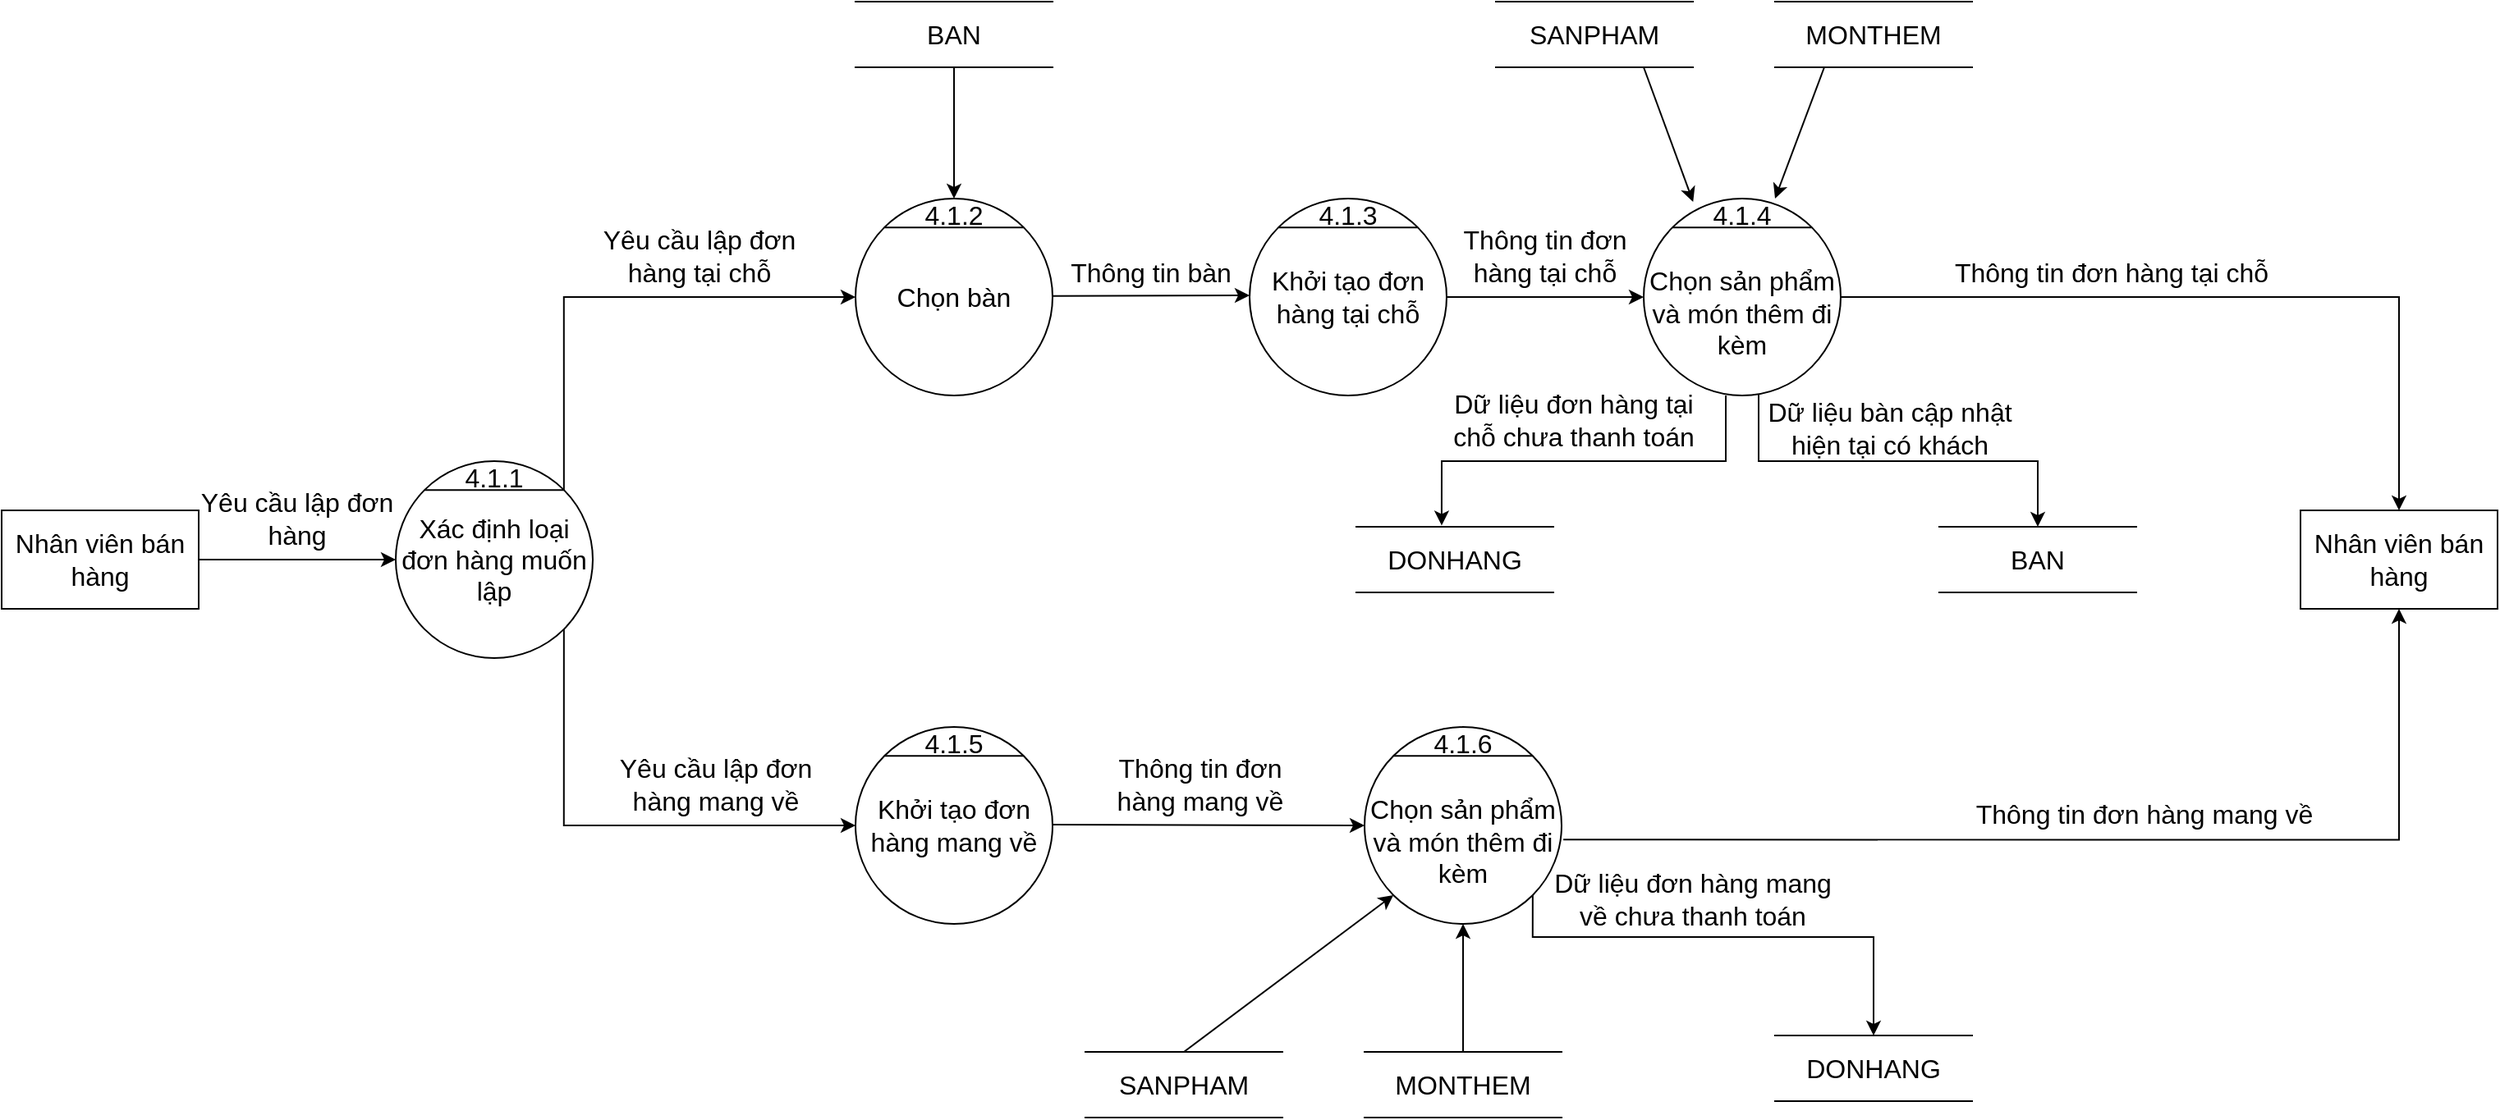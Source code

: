 <mxfile version="16.4.11" type="device"><diagram id="r7d7az37Ca1UuhSIRpS6" name="Page-1"><mxGraphModel dx="2580" dy="1068" grid="1" gridSize="10" guides="1" tooltips="1" connect="1" arrows="1" fold="1" page="1" pageScale="1" pageWidth="850" pageHeight="1100" math="0" shadow="0"><root><mxCell id="0"/><mxCell id="1" parent="0"/><mxCell id="aVuV3VAq3IfDHSAjyxm4-2" value="Chọn bàn" style="ellipse;whiteSpace=wrap;html=1;aspect=fixed;fontSize=16;" parent="1" vertex="1"><mxGeometry x="120" y="240" width="120" height="120" as="geometry"/></mxCell><mxCell id="aVuV3VAq3IfDHSAjyxm4-3" value="" style="endArrow=none;html=1;rounded=0;exitX=0;exitY=0;exitDx=0;exitDy=0;entryX=1;entryY=0;entryDx=0;entryDy=0;fontSize=16;" parent="1" source="aVuV3VAq3IfDHSAjyxm4-2" target="aVuV3VAq3IfDHSAjyxm4-2" edge="1"><mxGeometry width="50" height="50" relative="1" as="geometry"><mxPoint x="400" y="280" as="sourcePoint"/><mxPoint x="450" y="230" as="targetPoint"/></mxGeometry></mxCell><mxCell id="aVuV3VAq3IfDHSAjyxm4-4" value="4.1.2" style="text;html=1;strokeColor=none;fillColor=none;align=center;verticalAlign=middle;whiteSpace=wrap;rounded=0;fontSize=16;" parent="1" vertex="1"><mxGeometry x="160" y="240" width="40" height="20" as="geometry"/></mxCell><mxCell id="aVuV3VAq3IfDHSAjyxm4-5" value="Nhân viên bán hàng" style="rounded=0;whiteSpace=wrap;html=1;fontSize=16;" parent="1" vertex="1"><mxGeometry x="-400" y="430" width="120" height="60" as="geometry"/></mxCell><mxCell id="aVuV3VAq3IfDHSAjyxm4-6" value="Yêu cầu lập đơn hàng tại chỗ" style="text;html=1;strokeColor=none;fillColor=none;align=center;verticalAlign=middle;whiteSpace=wrap;rounded=0;fontSize=16;" parent="1" vertex="1"><mxGeometry x="-40" y="260" width="130" height="30" as="geometry"/></mxCell><mxCell id="aVuV3VAq3IfDHSAjyxm4-32" value="" style="endArrow=classic;html=1;rounded=0;exitX=1;exitY=0.5;exitDx=0;exitDy=0;" parent="1" edge="1"><mxGeometry width="50" height="50" relative="1" as="geometry"><mxPoint x="240" y="299.41" as="sourcePoint"/><mxPoint x="360" y="299" as="targetPoint"/></mxGeometry></mxCell><mxCell id="aVuV3VAq3IfDHSAjyxm4-34" value="Khởi tạo đơn hàng tại chỗ" style="ellipse;whiteSpace=wrap;html=1;aspect=fixed;fontSize=16;" parent="1" vertex="1"><mxGeometry x="360" y="240" width="120" height="120" as="geometry"/></mxCell><mxCell id="aVuV3VAq3IfDHSAjyxm4-35" value="" style="endArrow=none;html=1;rounded=0;exitX=0;exitY=0;exitDx=0;exitDy=0;entryX=1;entryY=0;entryDx=0;entryDy=0;fontSize=16;" parent="1" source="aVuV3VAq3IfDHSAjyxm4-34" target="aVuV3VAq3IfDHSAjyxm4-34" edge="1"><mxGeometry width="50" height="50" relative="1" as="geometry"><mxPoint x="580" y="280" as="sourcePoint"/><mxPoint x="630" y="230" as="targetPoint"/></mxGeometry></mxCell><mxCell id="aVuV3VAq3IfDHSAjyxm4-36" value="4.1.3" style="text;html=1;strokeColor=none;fillColor=none;align=center;verticalAlign=middle;whiteSpace=wrap;rounded=0;fontSize=16;" parent="1" vertex="1"><mxGeometry x="400" y="240" width="40" height="20" as="geometry"/></mxCell><mxCell id="aVuV3VAq3IfDHSAjyxm4-37" value="&lt;font style=&quot;font-size: 16px&quot;&gt;Thông tin bàn&lt;/font&gt;" style="text;html=1;strokeColor=none;fillColor=none;align=center;verticalAlign=middle;whiteSpace=wrap;rounded=0;" parent="1" vertex="1"><mxGeometry x="250" y="270" width="100" height="30" as="geometry"/></mxCell><mxCell id="aVuV3VAq3IfDHSAjyxm4-43" value="&lt;span style=&quot;font-size: 16px&quot;&gt;Thông tin đơn hàng tại chỗ&lt;/span&gt;" style="text;html=1;strokeColor=none;fillColor=none;align=center;verticalAlign=middle;whiteSpace=wrap;rounded=0;" parent="1" vertex="1"><mxGeometry x="475" y="260" width="130" height="30" as="geometry"/></mxCell><mxCell id="aVuV3VAq3IfDHSAjyxm4-46" value="&lt;br&gt;Chọn sản phẩm và món thêm đi kèm" style="ellipse;whiteSpace=wrap;html=1;aspect=fixed;fontSize=16;" parent="1" vertex="1"><mxGeometry x="600" y="240" width="120" height="120" as="geometry"/></mxCell><mxCell id="aVuV3VAq3IfDHSAjyxm4-47" value="" style="endArrow=none;html=1;rounded=0;exitX=0;exitY=0;exitDx=0;exitDy=0;entryX=1;entryY=0;entryDx=0;entryDy=0;fontSize=16;" parent="1" source="aVuV3VAq3IfDHSAjyxm4-46" target="aVuV3VAq3IfDHSAjyxm4-46" edge="1"><mxGeometry width="50" height="50" relative="1" as="geometry"><mxPoint x="645" y="470" as="sourcePoint"/><mxPoint x="695" y="420" as="targetPoint"/></mxGeometry></mxCell><mxCell id="aVuV3VAq3IfDHSAjyxm4-48" value="4.1.4" style="text;html=1;strokeColor=none;fillColor=none;align=center;verticalAlign=middle;whiteSpace=wrap;rounded=0;fontSize=16;" parent="1" vertex="1"><mxGeometry x="640" y="240" width="40" height="20" as="geometry"/></mxCell><mxCell id="aVuV3VAq3IfDHSAjyxm4-51" value="MONTHEM" style="shape=partialRectangle;whiteSpace=wrap;html=1;left=0;right=0;fillColor=none;fontSize=16;" parent="1" vertex="1"><mxGeometry x="680" y="120" width="120" height="40" as="geometry"/></mxCell><mxCell id="aVuV3VAq3IfDHSAjyxm4-53" value="DONHANG" style="shape=partialRectangle;whiteSpace=wrap;html=1;left=0;right=0;fillColor=none;fontSize=16;" parent="1" vertex="1"><mxGeometry x="425" y="440" width="120" height="40" as="geometry"/></mxCell><mxCell id="aVuV3VAq3IfDHSAjyxm4-54" value="BAN" style="shape=partialRectangle;whiteSpace=wrap;html=1;left=0;right=0;fillColor=none;fontSize=16;" parent="1" vertex="1"><mxGeometry x="120" y="120" width="120" height="40" as="geometry"/></mxCell><mxCell id="aVuV3VAq3IfDHSAjyxm4-55" value="" style="endArrow=classic;html=1;rounded=0;fontSize=16;exitX=0.5;exitY=1;exitDx=0;exitDy=0;entryX=0.5;entryY=0;entryDx=0;entryDy=0;" parent="1" source="aVuV3VAq3IfDHSAjyxm4-54" target="aVuV3VAq3IfDHSAjyxm4-4" edge="1"><mxGeometry width="50" height="50" relative="1" as="geometry"><mxPoint x="490" y="390" as="sourcePoint"/><mxPoint x="540" y="340" as="targetPoint"/></mxGeometry></mxCell><mxCell id="aVuV3VAq3IfDHSAjyxm4-57" value="&lt;span style=&quot;font-size: 16px&quot;&gt;Dữ liệu đơn hàng tại chỗ chưa thanh toán&lt;/span&gt;" style="text;html=1;strokeColor=none;fillColor=none;align=center;verticalAlign=middle;whiteSpace=wrap;rounded=0;" parent="1" vertex="1"><mxGeometry x="475" y="360" width="165" height="30" as="geometry"/></mxCell><mxCell id="aVuV3VAq3IfDHSAjyxm4-58" value="BAN" style="shape=partialRectangle;whiteSpace=wrap;html=1;left=0;right=0;fillColor=none;fontSize=16;" parent="1" vertex="1"><mxGeometry x="780" y="440" width="120" height="40" as="geometry"/></mxCell><mxCell id="aVuV3VAq3IfDHSAjyxm4-60" value="&lt;span style=&quot;font-size: 16px&quot;&gt;Dữ liệu bàn cập nhật hiện tại có khách&lt;/span&gt;" style="text;html=1;strokeColor=none;fillColor=none;align=center;verticalAlign=middle;whiteSpace=wrap;rounded=0;" parent="1" vertex="1"><mxGeometry x="660" y="365" width="180" height="30" as="geometry"/></mxCell><mxCell id="aVuV3VAq3IfDHSAjyxm4-61" value="" style="endArrow=classic;html=1;rounded=0;fontSize=16;exitX=0.25;exitY=1;exitDx=0;exitDy=0;entryX=1;entryY=0;entryDx=0;entryDy=0;" parent="1" source="aVuV3VAq3IfDHSAjyxm4-51" target="aVuV3VAq3IfDHSAjyxm4-48" edge="1"><mxGeometry width="50" height="50" relative="1" as="geometry"><mxPoint x="490" y="240" as="sourcePoint"/><mxPoint x="540" y="190" as="targetPoint"/></mxGeometry></mxCell><mxCell id="aVuV3VAq3IfDHSAjyxm4-62" value="SANPHAM" style="shape=partialRectangle;whiteSpace=wrap;html=1;left=0;right=0;fillColor=none;fontSize=16;" parent="1" vertex="1"><mxGeometry x="510" y="120" width="120" height="40" as="geometry"/></mxCell><mxCell id="aVuV3VAq3IfDHSAjyxm4-63" value="" style="endArrow=classic;html=1;rounded=0;fontSize=16;entryX=0.251;entryY=0.017;entryDx=0;entryDy=0;exitX=0.75;exitY=1;exitDx=0;exitDy=0;entryPerimeter=0;" parent="1" source="aVuV3VAq3IfDHSAjyxm4-62" target="aVuV3VAq3IfDHSAjyxm4-46" edge="1"><mxGeometry width="50" height="50" relative="1" as="geometry"><mxPoint x="499" y="190" as="sourcePoint"/><mxPoint x="499.41" y="270" as="targetPoint"/></mxGeometry></mxCell><mxCell id="aVuV3VAq3IfDHSAjyxm4-66" value="Thông tin đơn hàng tại chỗ" style="text;html=1;strokeColor=none;fillColor=none;align=center;verticalAlign=middle;whiteSpace=wrap;rounded=0;fontSize=16;" parent="1" vertex="1"><mxGeometry x="770" y="270" width="230" height="30" as="geometry"/></mxCell><mxCell id="sOpwKPmYSorU2GCtA5Bh-1" value="Xác định loại đơn hàng muốn lập" style="ellipse;whiteSpace=wrap;html=1;aspect=fixed;fontSize=16;" vertex="1" parent="1"><mxGeometry x="-160" y="400" width="120" height="120" as="geometry"/></mxCell><mxCell id="sOpwKPmYSorU2GCtA5Bh-2" value="" style="endArrow=none;html=1;rounded=0;exitX=0;exitY=0;exitDx=0;exitDy=0;entryX=1;entryY=0;entryDx=0;entryDy=0;fontSize=16;" edge="1" parent="1" source="sOpwKPmYSorU2GCtA5Bh-1" target="sOpwKPmYSorU2GCtA5Bh-1"><mxGeometry width="50" height="50" relative="1" as="geometry"><mxPoint x="120" y="440" as="sourcePoint"/><mxPoint x="170" y="390" as="targetPoint"/></mxGeometry></mxCell><mxCell id="sOpwKPmYSorU2GCtA5Bh-3" value="4.1.1" style="text;html=1;strokeColor=none;fillColor=none;align=center;verticalAlign=middle;whiteSpace=wrap;rounded=0;fontSize=16;" vertex="1" parent="1"><mxGeometry x="-120" y="400" width="40" height="20" as="geometry"/></mxCell><mxCell id="sOpwKPmYSorU2GCtA5Bh-4" value="" style="endArrow=classic;html=1;rounded=0;exitX=1;exitY=0.5;exitDx=0;exitDy=0;entryX=0;entryY=0.5;entryDx=0;entryDy=0;" edge="1" parent="1" source="aVuV3VAq3IfDHSAjyxm4-5" target="sOpwKPmYSorU2GCtA5Bh-1"><mxGeometry width="50" height="50" relative="1" as="geometry"><mxPoint x="50" y="540" as="sourcePoint"/><mxPoint x="100" y="490" as="targetPoint"/></mxGeometry></mxCell><mxCell id="sOpwKPmYSorU2GCtA5Bh-5" value="Yêu cầu lập đơn hàng" style="text;html=1;strokeColor=none;fillColor=none;align=center;verticalAlign=middle;whiteSpace=wrap;rounded=0;fontSize=16;" vertex="1" parent="1"><mxGeometry x="-280" y="420" width="120" height="30" as="geometry"/></mxCell><mxCell id="sOpwKPmYSorU2GCtA5Bh-6" value="" style="edgeStyle=segmentEdgeStyle;endArrow=classic;html=1;rounded=0;exitX=1;exitY=0;exitDx=0;exitDy=0;entryX=0;entryY=0.5;entryDx=0;entryDy=0;" edge="1" parent="1" source="sOpwKPmYSorU2GCtA5Bh-1" target="aVuV3VAq3IfDHSAjyxm4-2"><mxGeometry width="50" height="50" relative="1" as="geometry"><mxPoint x="50" y="540" as="sourcePoint"/><mxPoint x="100" y="490" as="targetPoint"/><Array as="points"><mxPoint x="-58" y="300"/></Array></mxGeometry></mxCell><mxCell id="sOpwKPmYSorU2GCtA5Bh-7" value="" style="endArrow=classic;html=1;rounded=0;exitX=1;exitY=0.5;exitDx=0;exitDy=0;" edge="1" parent="1" source="aVuV3VAq3IfDHSAjyxm4-34"><mxGeometry width="50" height="50" relative="1" as="geometry"><mxPoint x="320" y="360" as="sourcePoint"/><mxPoint x="600" y="300" as="targetPoint"/></mxGeometry></mxCell><mxCell id="sOpwKPmYSorU2GCtA5Bh-8" value="" style="edgeStyle=segmentEdgeStyle;endArrow=classic;html=1;rounded=0;entryX=0.433;entryY=-0.02;entryDx=0;entryDy=0;entryPerimeter=0;" edge="1" parent="1" target="aVuV3VAq3IfDHSAjyxm4-53"><mxGeometry width="50" height="50" relative="1" as="geometry"><mxPoint x="650" y="360" as="sourcePoint"/><mxPoint x="370" y="410" as="targetPoint"/><Array as="points"><mxPoint x="650" y="360"/><mxPoint x="650" y="400"/><mxPoint x="477" y="400"/></Array></mxGeometry></mxCell><mxCell id="sOpwKPmYSorU2GCtA5Bh-9" value="" style="edgeStyle=segmentEdgeStyle;endArrow=classic;html=1;rounded=0;entryX=0.5;entryY=0;entryDx=0;entryDy=0;" edge="1" parent="1" source="aVuV3VAq3IfDHSAjyxm4-46" target="aVuV3VAq3IfDHSAjyxm4-58"><mxGeometry width="50" height="50" relative="1" as="geometry"><mxPoint x="320" y="460" as="sourcePoint"/><mxPoint x="370" y="410" as="targetPoint"/><Array as="points"><mxPoint x="670" y="400"/><mxPoint x="840" y="400"/></Array></mxGeometry></mxCell><mxCell id="sOpwKPmYSorU2GCtA5Bh-10" value="Nhân viên bán hàng" style="rounded=0;whiteSpace=wrap;html=1;fontSize=16;" vertex="1" parent="1"><mxGeometry x="1000" y="430" width="120" height="60" as="geometry"/></mxCell><mxCell id="sOpwKPmYSorU2GCtA5Bh-11" value="" style="edgeStyle=segmentEdgeStyle;endArrow=classic;html=1;rounded=0;exitX=1;exitY=0.5;exitDx=0;exitDy=0;entryX=0.5;entryY=0;entryDx=0;entryDy=0;" edge="1" parent="1" source="aVuV3VAq3IfDHSAjyxm4-46" target="sOpwKPmYSorU2GCtA5Bh-10"><mxGeometry width="50" height="50" relative="1" as="geometry"><mxPoint x="390" y="570" as="sourcePoint"/><mxPoint x="440" y="520" as="targetPoint"/></mxGeometry></mxCell><mxCell id="sOpwKPmYSorU2GCtA5Bh-34" value="Khởi tạo đơn hàng mang về" style="ellipse;whiteSpace=wrap;html=1;aspect=fixed;fontSize=16;" vertex="1" parent="1"><mxGeometry x="120" y="562.04" width="120" height="120" as="geometry"/></mxCell><mxCell id="sOpwKPmYSorU2GCtA5Bh-35" value="" style="endArrow=none;html=1;rounded=0;exitX=0;exitY=0;exitDx=0;exitDy=0;entryX=1;entryY=0;entryDx=0;entryDy=0;fontSize=16;" edge="1" parent="1" source="sOpwKPmYSorU2GCtA5Bh-34" target="sOpwKPmYSorU2GCtA5Bh-34"><mxGeometry width="50" height="50" relative="1" as="geometry"><mxPoint x="400" y="602.04" as="sourcePoint"/><mxPoint x="450" y="552.04" as="targetPoint"/></mxGeometry></mxCell><mxCell id="sOpwKPmYSorU2GCtA5Bh-36" value="4.1.5" style="text;html=1;strokeColor=none;fillColor=none;align=center;verticalAlign=middle;whiteSpace=wrap;rounded=0;fontSize=16;" vertex="1" parent="1"><mxGeometry x="160" y="562.04" width="40" height="20" as="geometry"/></mxCell><mxCell id="sOpwKPmYSorU2GCtA5Bh-38" value="Yêu cầu lập đơn hàng mang về" style="text;html=1;strokeColor=none;fillColor=none;align=center;verticalAlign=middle;whiteSpace=wrap;rounded=0;fontSize=16;" vertex="1" parent="1"><mxGeometry x="-30" y="582.04" width="130" height="30" as="geometry"/></mxCell><mxCell id="sOpwKPmYSorU2GCtA5Bh-40" value="" style="endArrow=classic;html=1;rounded=0;exitX=1;exitY=0.5;exitDx=0;exitDy=0;entryX=0;entryY=0.5;entryDx=0;entryDy=0;" edge="1" parent="1" target="sOpwKPmYSorU2GCtA5Bh-41"><mxGeometry width="50" height="50" relative="1" as="geometry"><mxPoint x="240" y="621.45" as="sourcePoint"/><mxPoint x="360" y="621.04" as="targetPoint"/></mxGeometry></mxCell><mxCell id="sOpwKPmYSorU2GCtA5Bh-41" value="&lt;br&gt;Chọn sản phẩm và món thêm đi kèm" style="ellipse;whiteSpace=wrap;html=1;aspect=fixed;fontSize=16;" vertex="1" parent="1"><mxGeometry x="430" y="562.04" width="120" height="120" as="geometry"/></mxCell><mxCell id="sOpwKPmYSorU2GCtA5Bh-42" value="" style="endArrow=none;html=1;rounded=0;exitX=0;exitY=0;exitDx=0;exitDy=0;entryX=1;entryY=0;entryDx=0;entryDy=0;fontSize=16;" edge="1" parent="1" source="sOpwKPmYSorU2GCtA5Bh-41" target="sOpwKPmYSorU2GCtA5Bh-41"><mxGeometry width="50" height="50" relative="1" as="geometry"><mxPoint x="650" y="602.04" as="sourcePoint"/><mxPoint x="700" y="552.04" as="targetPoint"/></mxGeometry></mxCell><mxCell id="sOpwKPmYSorU2GCtA5Bh-43" value="4.1.6" style="text;html=1;strokeColor=none;fillColor=none;align=center;verticalAlign=middle;whiteSpace=wrap;rounded=0;fontSize=16;" vertex="1" parent="1"><mxGeometry x="470" y="562.04" width="40" height="20" as="geometry"/></mxCell><mxCell id="sOpwKPmYSorU2GCtA5Bh-44" value="&lt;font style=&quot;font-size: 16px&quot;&gt;Thông tin đơn hàng mang về&lt;/font&gt;" style="text;html=1;strokeColor=none;fillColor=none;align=center;verticalAlign=middle;whiteSpace=wrap;rounded=0;" vertex="1" parent="1"><mxGeometry x="260" y="582.04" width="140" height="30" as="geometry"/></mxCell><mxCell id="sOpwKPmYSorU2GCtA5Bh-45" value="MONTHEM" style="shape=partialRectangle;whiteSpace=wrap;html=1;left=0;right=0;fillColor=none;fontSize=16;" vertex="1" parent="1"><mxGeometry x="430" y="760" width="120" height="40" as="geometry"/></mxCell><mxCell id="sOpwKPmYSorU2GCtA5Bh-46" value="DONHANG" style="shape=partialRectangle;whiteSpace=wrap;html=1;left=0;right=0;fillColor=none;fontSize=16;" vertex="1" parent="1"><mxGeometry x="680" y="750" width="120" height="40" as="geometry"/></mxCell><mxCell id="sOpwKPmYSorU2GCtA5Bh-47" value="" style="edgeStyle=segmentEdgeStyle;endArrow=classic;html=1;rounded=0;fontSize=16;entryX=0.5;entryY=0;entryDx=0;entryDy=0;exitX=1;exitY=1;exitDx=0;exitDy=0;" edge="1" parent="1" source="sOpwKPmYSorU2GCtA5Bh-41" target="sOpwKPmYSorU2GCtA5Bh-46"><mxGeometry width="50" height="50" relative="1" as="geometry"><mxPoint x="548.16" y="719.76" as="sourcePoint"/><mxPoint x="450" y="582.04" as="targetPoint"/><Array as="points"><mxPoint x="532" y="690"/><mxPoint x="740" y="690"/></Array></mxGeometry></mxCell><mxCell id="sOpwKPmYSorU2GCtA5Bh-48" value="&lt;span style=&quot;font-size: 16px&quot;&gt;Dữ liệu đơn hàng mang về chưa thanh toán&lt;/span&gt;" style="text;html=1;strokeColor=none;fillColor=none;align=center;verticalAlign=middle;whiteSpace=wrap;rounded=0;" vertex="1" parent="1"><mxGeometry x="540" y="652.04" width="180" height="30" as="geometry"/></mxCell><mxCell id="sOpwKPmYSorU2GCtA5Bh-50" value="SANPHAM" style="shape=partialRectangle;whiteSpace=wrap;html=1;left=0;right=0;fillColor=none;fontSize=16;" vertex="1" parent="1"><mxGeometry x="260" y="760" width="120" height="40" as="geometry"/></mxCell><mxCell id="sOpwKPmYSorU2GCtA5Bh-53" value="&lt;font style=&quot;font-size: 16px&quot;&gt;Thông tin đơn hàng mang về&lt;/font&gt;" style="text;html=1;strokeColor=none;fillColor=none;align=center;verticalAlign=middle;whiteSpace=wrap;rounded=0;" vertex="1" parent="1"><mxGeometry x="780" y="600" width="250" height="30" as="geometry"/></mxCell><mxCell id="sOpwKPmYSorU2GCtA5Bh-54" value="" style="edgeStyle=segmentEdgeStyle;endArrow=classic;html=1;rounded=0;exitX=1;exitY=1;exitDx=0;exitDy=0;entryX=0;entryY=0.5;entryDx=0;entryDy=0;" edge="1" parent="1" source="sOpwKPmYSorU2GCtA5Bh-1" target="sOpwKPmYSorU2GCtA5Bh-34"><mxGeometry width="50" height="50" relative="1" as="geometry"><mxPoint x="390" y="570" as="sourcePoint"/><mxPoint x="440" y="520" as="targetPoint"/><Array as="points"><mxPoint x="-58" y="622"/></Array></mxGeometry></mxCell><mxCell id="sOpwKPmYSorU2GCtA5Bh-55" value="" style="endArrow=classic;html=1;rounded=0;exitX=0.5;exitY=0;exitDx=0;exitDy=0;entryX=0;entryY=1;entryDx=0;entryDy=0;" edge="1" parent="1" source="sOpwKPmYSorU2GCtA5Bh-50" target="sOpwKPmYSorU2GCtA5Bh-41"><mxGeometry width="50" height="50" relative="1" as="geometry"><mxPoint x="390" y="740" as="sourcePoint"/><mxPoint x="440" y="690" as="targetPoint"/></mxGeometry></mxCell><mxCell id="sOpwKPmYSorU2GCtA5Bh-56" value="" style="endArrow=classic;html=1;rounded=0;exitX=0.5;exitY=0;exitDx=0;exitDy=0;entryX=0.5;entryY=1;entryDx=0;entryDy=0;" edge="1" parent="1" source="sOpwKPmYSorU2GCtA5Bh-45" target="sOpwKPmYSorU2GCtA5Bh-41"><mxGeometry width="50" height="50" relative="1" as="geometry"><mxPoint x="330" y="770" as="sourcePoint"/><mxPoint x="457.574" y="674.466" as="targetPoint"/></mxGeometry></mxCell><mxCell id="sOpwKPmYSorU2GCtA5Bh-57" value="" style="edgeStyle=segmentEdgeStyle;endArrow=classic;html=1;rounded=0;entryX=0.5;entryY=1;entryDx=0;entryDy=0;exitX=1.009;exitY=0.572;exitDx=0;exitDy=0;exitPerimeter=0;" edge="1" parent="1" source="sOpwKPmYSorU2GCtA5Bh-41" target="sOpwKPmYSorU2GCtA5Bh-10"><mxGeometry width="50" height="50" relative="1" as="geometry"><mxPoint x="440" y="600" as="sourcePoint"/><mxPoint x="490" y="550" as="targetPoint"/></mxGeometry></mxCell></root></mxGraphModel></diagram></mxfile>